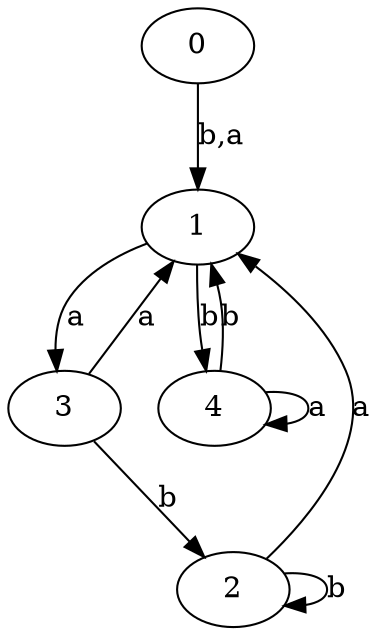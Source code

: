 digraph {
 ranksep=0.5;
 d2tdocpreamble = "\usetikzlibrary{automata}";
 d2tfigpreamble = "\tikzstyle{every state}= [ draw=blue!50,very thick,fill=blue!20]  \tikzstyle{auto}= [fill=white]";
 node [style="state"];
 edge [lblstyle="auto",topath="bend right", len=4  ]
  "0" [label="0",];
  "1" [label="1",];
  "2" [label="2",style = "state, initial"];
  "3" [label="3",];
  "4" [label="4",style = "state, accepting"];
  "0" -> "1" [label="b,a"];
  "1" -> "3" [label="a"];
  "1" -> "4" [label="b"];
  "2" -> "1" [label="a"];
  "2" -> "2" [label="b",topath="loop above"];
  "3" -> "1" [label="a"];
  "3" -> "2" [label="b"];
  "4" -> "1" [label="b"];
  "4" -> "4" [label="a",topath="loop above"];
}